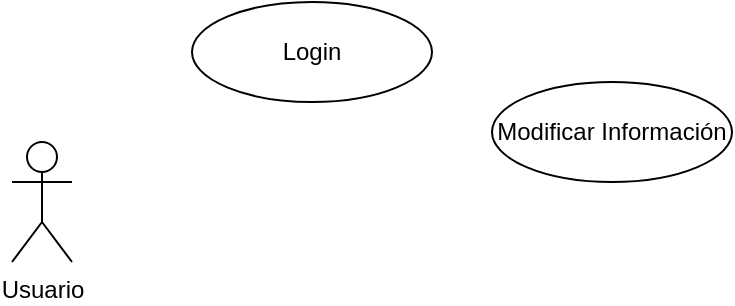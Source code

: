 <mxfile version="14.6.13" type="device" pages="2"><diagram id="zyrN4M75SVd8Q_yAtdjx" name="Página-1"><mxGraphModel dx="712" dy="422" grid="1" gridSize="10" guides="1" tooltips="1" connect="1" arrows="1" fold="1" page="1" pageScale="1" pageWidth="827" pageHeight="1169" math="0" shadow="0"><root><mxCell id="0"/><mxCell id="1" parent="0"/><mxCell id="QX2pKl9dpjBA2OpjQWz6-1" value="Usuario" style="shape=umlActor;verticalLabelPosition=bottom;verticalAlign=top;html=1;outlineConnect=0;" vertex="1" parent="1"><mxGeometry x="140" y="250" width="30" height="60" as="geometry"/></mxCell><mxCell id="QX2pKl9dpjBA2OpjQWz6-2" value="Modificar Información" style="ellipse;whiteSpace=wrap;html=1;" vertex="1" parent="1"><mxGeometry x="380" y="220" width="120" height="50" as="geometry"/></mxCell><mxCell id="QX2pKl9dpjBA2OpjQWz6-3" value="Login" style="ellipse;whiteSpace=wrap;html=1;" vertex="1" parent="1"><mxGeometry x="230" y="180" width="120" height="50" as="geometry"/></mxCell></root></mxGraphModel></diagram><diagram id="B2hG4zIKkFjJapSyAaFz" name="Página-2"><mxGraphModel dx="854" dy="506" grid="1" gridSize="10" guides="1" tooltips="1" connect="1" arrows="1" fold="1" page="1" pageScale="1" pageWidth="827" pageHeight="1169" math="0" shadow="0"><root><mxCell id="JM4AR6soglZNqmZOMCPf-0"/><mxCell id="JM4AR6soglZNqmZOMCPf-1" parent="JM4AR6soglZNqmZOMCPf-0"/><mxCell id="JM4AR6soglZNqmZOMCPf-28" value="User" style="swimlane;childLayout=stackLayout;horizontal=1;startSize=30;horizontalStack=0;rounded=1;fontSize=14;fontStyle=0;strokeWidth=2;resizeParent=0;resizeLast=1;shadow=0;dashed=0;align=center;" vertex="1" parent="JM4AR6soglZNqmZOMCPf-1"><mxGeometry x="120" y="200" width="280" height="200" as="geometry"><mxRectangle x="120" y="200" width="60" height="30" as="alternateBounds"/></mxGeometry></mxCell><mxCell id="JM4AR6soglZNqmZOMCPf-29" value="+ usu_id int(255) auto_increment not null&#10;+ usu_name varchart(50) not null&#10;+ usu_surname varchart(100)&#10;+ usu_rol varchart(50) &#10;+ usu_email varchart(255) not null&#10;+ usu_password varchart(255) not null&#10;+ usu_image varchart(255)&#10;+ usu_address varchart (255)&#10;+ usu_delete varchar(1) N&#10;+ usu_created_at (timestamp) current_timestamp&#10;+ usu_update_at (timestamp) null" style="align=left;strokeColor=none;fillColor=none;spacingLeft=4;fontSize=12;verticalAlign=top;resizable=0;rotatable=0;part=1;" vertex="1" parent="JM4AR6soglZNqmZOMCPf-28"><mxGeometry y="30" width="280" height="170" as="geometry"/></mxCell><mxCell id="JM4AR6soglZNqmZOMCPf-34" value="Phone" style="swimlane;childLayout=stackLayout;horizontal=1;startSize=30;horizontalStack=0;rounded=1;fontSize=14;fontStyle=0;strokeWidth=2;resizeParent=0;resizeLast=1;shadow=0;dashed=0;align=center;" vertex="1" parent="JM4AR6soglZNqmZOMCPf-1"><mxGeometry x="480" y="200" width="280" height="200" as="geometry"/></mxCell><mxCell id="JM4AR6soglZNqmZOMCPf-35" value="+ ph_id int(255) auto_increment not null&#10;+ ph_type varchar(50)&#10;+ ph_number &#10;+ ph_created_at&#10;+ ph_update_at&#10;+ ph_delete varchar(1) N&#10;+ ph_created_at (timestamp) current_timestamp&#10;+ ph_update_at (timestamp) null&#10;+ ope_id int(255) not null&#10;+ usu_id int(255) not null" style="align=left;strokeColor=none;fillColor=none;spacingLeft=4;fontSize=12;verticalAlign=top;resizable=0;rotatable=0;part=1;" vertex="1" parent="JM4AR6soglZNqmZOMCPf-34"><mxGeometry y="30" width="280" height="170" as="geometry"/></mxCell><mxCell id="JM4AR6soglZNqmZOMCPf-41" style="edgeStyle=none;rounded=0;orthogonalLoop=1;jettySize=auto;html=1;exitX=0.5;exitY=0;exitDx=0;exitDy=0;entryX=0.5;entryY=1;entryDx=0;entryDy=0;startArrow=none;startFill=0;endArrow=ERmany;endFill=0;" edge="1" parent="JM4AR6soglZNqmZOMCPf-1" source="JM4AR6soglZNqmZOMCPf-39" target="JM4AR6soglZNqmZOMCPf-35"><mxGeometry relative="1" as="geometry"/></mxCell><mxCell id="JM4AR6soglZNqmZOMCPf-39" value="Operator" style="swimlane;childLayout=stackLayout;horizontal=1;startSize=30;horizontalStack=0;rounded=1;fontSize=14;fontStyle=0;strokeWidth=2;resizeParent=0;resizeLast=1;shadow=0;dashed=0;align=center;" vertex="1" parent="JM4AR6soglZNqmZOMCPf-1"><mxGeometry x="480" y="440" width="280" height="120" as="geometry"/></mxCell><mxCell id="JM4AR6soglZNqmZOMCPf-40" value="+ ope_ide int(255) auto_increment not null&#10;+ ope_name varchart(255)&#10;+ ope_delete varchar(1) N&#10;+ ope_created_at (timestamp) current_timestamp&#10;+ ope_update_at (timestamp) null" style="align=left;strokeColor=none;fillColor=none;spacingLeft=4;fontSize=12;verticalAlign=top;resizable=0;rotatable=0;part=1;" vertex="1" parent="JM4AR6soglZNqmZOMCPf-39"><mxGeometry y="30" width="280" height="90" as="geometry"/></mxCell><mxCell id="JM4AR6soglZNqmZOMCPf-42" style="edgeStyle=none;rounded=0;orthogonalLoop=1;jettySize=auto;html=1;exitX=0;exitY=0.5;exitDx=0;exitDy=0;entryX=1;entryY=0.5;entryDx=0;entryDy=0;startArrow=ERmany;startFill=0;endArrow=none;endFill=0;" edge="1" parent="JM4AR6soglZNqmZOMCPf-1" source="JM4AR6soglZNqmZOMCPf-35" target="JM4AR6soglZNqmZOMCPf-29"><mxGeometry relative="1" as="geometry"/></mxCell></root></mxGraphModel></diagram></mxfile>